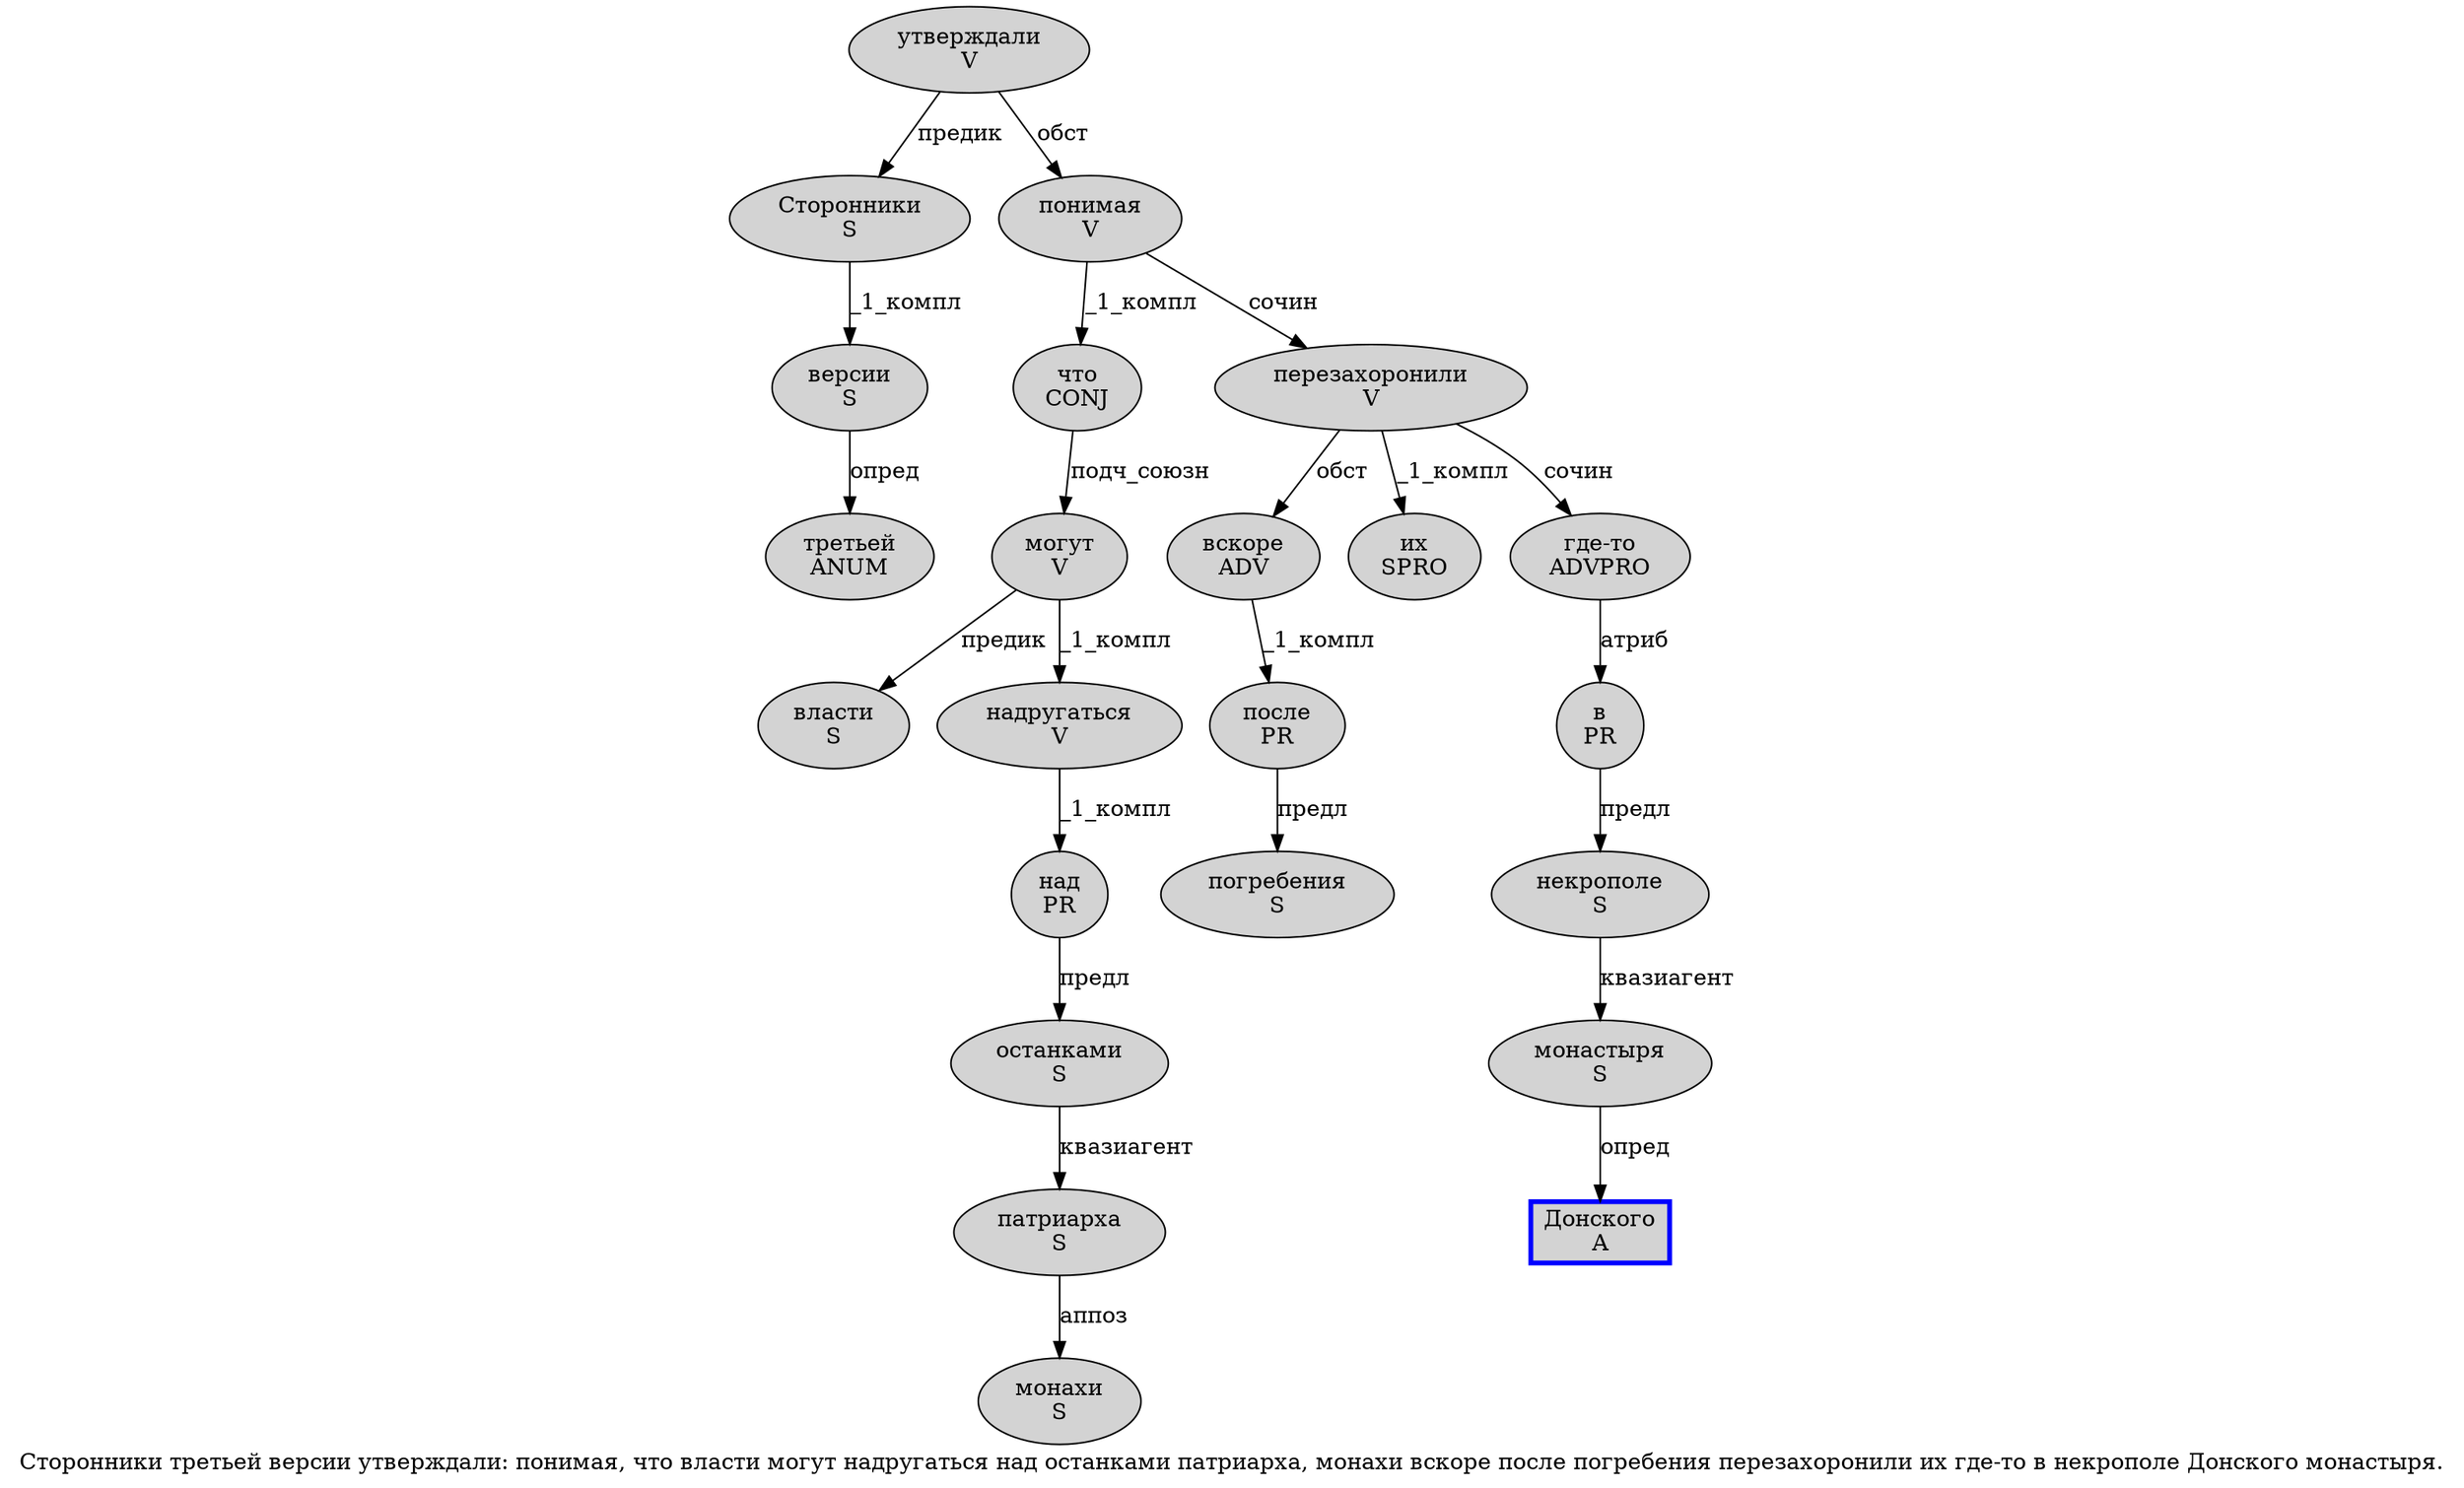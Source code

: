 digraph SENTENCE_1366 {
	graph [label="Сторонники третьей версии утверждали: понимая, что власти могут надругаться над останками патриарха, монахи вскоре после погребения перезахоронили их где-то в некрополе Донского монастыря."]
	node [style=filled]
		0 [label="Сторонники
S" color="" fillcolor=lightgray penwidth=1 shape=ellipse]
		1 [label="третьей
ANUM" color="" fillcolor=lightgray penwidth=1 shape=ellipse]
		2 [label="версии
S" color="" fillcolor=lightgray penwidth=1 shape=ellipse]
		3 [label="утверждали
V" color="" fillcolor=lightgray penwidth=1 shape=ellipse]
		5 [label="понимая
V" color="" fillcolor=lightgray penwidth=1 shape=ellipse]
		7 [label="что
CONJ" color="" fillcolor=lightgray penwidth=1 shape=ellipse]
		8 [label="власти
S" color="" fillcolor=lightgray penwidth=1 shape=ellipse]
		9 [label="могут
V" color="" fillcolor=lightgray penwidth=1 shape=ellipse]
		10 [label="надругаться
V" color="" fillcolor=lightgray penwidth=1 shape=ellipse]
		11 [label="над
PR" color="" fillcolor=lightgray penwidth=1 shape=ellipse]
		12 [label="останками
S" color="" fillcolor=lightgray penwidth=1 shape=ellipse]
		13 [label="патриарха
S" color="" fillcolor=lightgray penwidth=1 shape=ellipse]
		15 [label="монахи
S" color="" fillcolor=lightgray penwidth=1 shape=ellipse]
		16 [label="вскоре
ADV" color="" fillcolor=lightgray penwidth=1 shape=ellipse]
		17 [label="после
PR" color="" fillcolor=lightgray penwidth=1 shape=ellipse]
		18 [label="погребения
S" color="" fillcolor=lightgray penwidth=1 shape=ellipse]
		19 [label="перезахоронили
V" color="" fillcolor=lightgray penwidth=1 shape=ellipse]
		20 [label="их
SPRO" color="" fillcolor=lightgray penwidth=1 shape=ellipse]
		21 [label="где-то
ADVPRO" color="" fillcolor=lightgray penwidth=1 shape=ellipse]
		22 [label="в
PR" color="" fillcolor=lightgray penwidth=1 shape=ellipse]
		23 [label="некрополе
S" color="" fillcolor=lightgray penwidth=1 shape=ellipse]
		24 [label="Донского
A" color=blue fillcolor=lightgray penwidth=3 shape=box]
		25 [label="монастыря
S" color="" fillcolor=lightgray penwidth=1 shape=ellipse]
			16 -> 17 [label="_1_компл"]
			10 -> 11 [label="_1_компл"]
			12 -> 13 [label="квазиагент"]
			2 -> 1 [label="опред"]
			5 -> 7 [label="_1_компл"]
			5 -> 19 [label="сочин"]
			25 -> 24 [label="опред"]
			21 -> 22 [label="атриб"]
			11 -> 12 [label="предл"]
			23 -> 25 [label="квазиагент"]
			22 -> 23 [label="предл"]
			7 -> 9 [label="подч_союзн"]
			3 -> 0 [label="предик"]
			3 -> 5 [label="обст"]
			13 -> 15 [label="аппоз"]
			9 -> 8 [label="предик"]
			9 -> 10 [label="_1_компл"]
			19 -> 16 [label="обст"]
			19 -> 20 [label="_1_компл"]
			19 -> 21 [label="сочин"]
			17 -> 18 [label="предл"]
			0 -> 2 [label="_1_компл"]
}